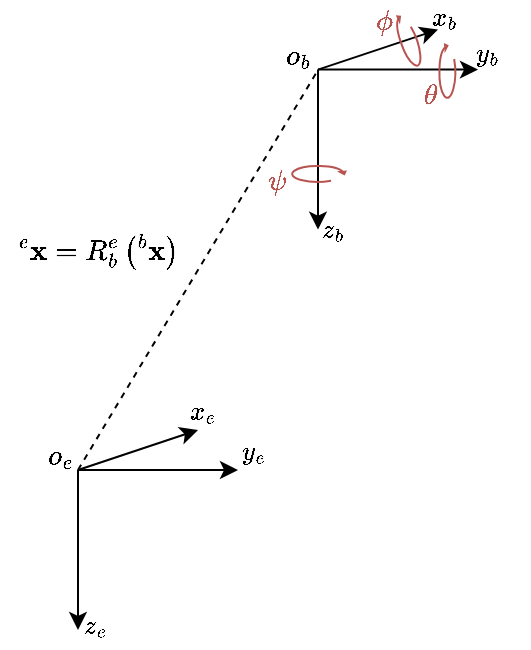 <mxfile version="14.5.1" type="device"><diagram id="z3DfXwL0FU1dGQ2CWR2j" name="Page-1"><mxGraphModel dx="621" dy="461" grid="1" gridSize="10" guides="1" tooltips="1" connect="1" arrows="1" fold="1" page="1" pageScale="1" pageWidth="1100" pageHeight="850" math="1" shadow="0"><root><mxCell id="0"/><mxCell id="1" parent="0"/><mxCell id="jEdBFj2RZNb9rxRk1R7j-14" value="$$o_b$$" style="text;html=1;strokeColor=none;fillColor=none;align=center;verticalAlign=middle;whiteSpace=wrap;rounded=0;labelBackgroundColor=none;" vertex="1" parent="1"><mxGeometry x="330" y="142.81" width="40" height="20" as="geometry"/></mxCell><mxCell id="jEdBFj2RZNb9rxRk1R7j-7" value="$$o_e$$" style="text;html=1;strokeColor=none;fillColor=none;align=center;verticalAlign=middle;whiteSpace=wrap;rounded=0;labelBackgroundColor=none;" vertex="1" parent="1"><mxGeometry x="211" y="343" width="40" height="20" as="geometry"/></mxCell><mxCell id="jEdBFj2RZNb9rxRk1R7j-1" value="" style="endArrow=classic;html=1;" edge="1" parent="1"><mxGeometry width="50" height="50" relative="1" as="geometry"><mxPoint x="240" y="360" as="sourcePoint"/><mxPoint x="240" y="440" as="targetPoint"/></mxGeometry></mxCell><mxCell id="jEdBFj2RZNb9rxRk1R7j-2" value="$$z_e$$" style="edgeLabel;html=1;align=center;verticalAlign=middle;resizable=0;points=[];labelBackgroundColor=none;" vertex="1" connectable="0" parent="jEdBFj2RZNb9rxRk1R7j-1"><mxGeometry x="-0.35" y="3" relative="1" as="geometry"><mxPoint x="5" y="52" as="offset"/></mxGeometry></mxCell><mxCell id="jEdBFj2RZNb9rxRk1R7j-3" value="" style="endArrow=classic;html=1;" edge="1" parent="1"><mxGeometry width="50" height="50" relative="1" as="geometry"><mxPoint x="240" y="360" as="sourcePoint"/><mxPoint x="320" y="360" as="targetPoint"/></mxGeometry></mxCell><mxCell id="jEdBFj2RZNb9rxRk1R7j-4" value="$$y_e$$" style="edgeLabel;html=1;align=center;verticalAlign=middle;resizable=0;points=[];labelBackgroundColor=none;" vertex="1" connectable="0" parent="jEdBFj2RZNb9rxRk1R7j-3"><mxGeometry x="0.6" y="-2" relative="1" as="geometry"><mxPoint x="23" y="-11" as="offset"/></mxGeometry></mxCell><mxCell id="jEdBFj2RZNb9rxRk1R7j-5" value="" style="endArrow=classic;html=1;" edge="1" parent="1"><mxGeometry width="50" height="50" relative="1" as="geometry"><mxPoint x="240" y="360" as="sourcePoint"/><mxPoint x="300" y="340" as="targetPoint"/></mxGeometry></mxCell><mxCell id="jEdBFj2RZNb9rxRk1R7j-6" value="$$x_e$$" style="edgeLabel;html=1;align=center;verticalAlign=middle;resizable=0;points=[];labelBackgroundColor=none;" vertex="1" connectable="0" parent="jEdBFj2RZNb9rxRk1R7j-5"><mxGeometry x="0.39" y="2" relative="1" as="geometry"><mxPoint x="21" y="-13" as="offset"/></mxGeometry></mxCell><mxCell id="jEdBFj2RZNb9rxRk1R7j-8" value="" style="endArrow=classic;html=1;" edge="1" parent="1"><mxGeometry width="50" height="50" relative="1" as="geometry"><mxPoint x="360" y="159.81" as="sourcePoint"/><mxPoint x="360" y="239.81" as="targetPoint"/></mxGeometry></mxCell><mxCell id="jEdBFj2RZNb9rxRk1R7j-9" value="$$z_b$$" style="edgeLabel;html=1;align=center;verticalAlign=middle;resizable=0;points=[];labelBackgroundColor=none;" vertex="1" connectable="0" parent="jEdBFj2RZNb9rxRk1R7j-8"><mxGeometry x="-0.35" y="3" relative="1" as="geometry"><mxPoint x="4" y="54.17" as="offset"/></mxGeometry></mxCell><mxCell id="jEdBFj2RZNb9rxRk1R7j-10" value="" style="endArrow=classic;html=1;" edge="1" parent="1"><mxGeometry width="50" height="50" relative="1" as="geometry"><mxPoint x="360" y="159.81" as="sourcePoint"/><mxPoint x="440" y="159.81" as="targetPoint"/></mxGeometry></mxCell><mxCell id="jEdBFj2RZNb9rxRk1R7j-11" value="$$y_b$$" style="edgeLabel;html=1;align=center;verticalAlign=middle;resizable=0;points=[];labelBackgroundColor=none;" vertex="1" connectable="0" parent="jEdBFj2RZNb9rxRk1R7j-10"><mxGeometry x="0.6" y="-2" relative="1" as="geometry"><mxPoint x="20" y="-10" as="offset"/></mxGeometry></mxCell><mxCell id="jEdBFj2RZNb9rxRk1R7j-12" value="" style="endArrow=classic;html=1;" edge="1" parent="1"><mxGeometry width="50" height="50" relative="1" as="geometry"><mxPoint x="360" y="159.81" as="sourcePoint"/><mxPoint x="420" y="139.81" as="targetPoint"/></mxGeometry></mxCell><mxCell id="jEdBFj2RZNb9rxRk1R7j-13" value="$$x_b$$" style="edgeLabel;html=1;align=center;verticalAlign=middle;resizable=0;points=[];labelBackgroundColor=none;" vertex="1" connectable="0" parent="jEdBFj2RZNb9rxRk1R7j-12"><mxGeometry x="0.39" y="2" relative="1" as="geometry"><mxPoint x="21.67" y="-10.04" as="offset"/></mxGeometry></mxCell><mxCell id="jEdBFj2RZNb9rxRk1R7j-15" value="" style="endArrow=none;dashed=1;html=1;" edge="1" parent="1"><mxGeometry width="50" height="50" relative="1" as="geometry"><mxPoint x="240" y="360" as="sourcePoint"/><mxPoint x="360" y="160" as="targetPoint"/></mxGeometry></mxCell><mxCell id="jEdBFj2RZNb9rxRk1R7j-17" value="$${}^e{\mathbf{x}} = R_b^e\left(&lt;br&gt;{}^b \mathbf{x}\right)$$" style="text;html=1;strokeColor=none;fillColor=none;align=center;verticalAlign=middle;whiteSpace=wrap;rounded=0;labelBackgroundColor=none;" vertex="1" parent="1"><mxGeometry x="230" y="240" width="40" height="20" as="geometry"/></mxCell><mxCell id="jEdBFj2RZNb9rxRk1R7j-23" value="" style="verticalLabelPosition=bottom;html=1;verticalAlign=top;strokeWidth=1;shape=mxgraph.lean_mapping.physical_pull;pointerEvents=1;labelBackgroundColor=none;flipV=1;aspect=fixed;fillColor=none;strokeColor=#B85450;" vertex="1" parent="1"><mxGeometry x="347" y="208" width="26.67" height="8" as="geometry"/></mxCell><mxCell id="jEdBFj2RZNb9rxRk1R7j-24" value="$$\psi$$" style="text;html=1;align=center;verticalAlign=middle;whiteSpace=wrap;rounded=0;labelBackgroundColor=none;fontColor=#B85450;" vertex="1" parent="1"><mxGeometry x="320.33" y="206" width="40" height="20" as="geometry"/></mxCell><mxCell id="jEdBFj2RZNb9rxRk1R7j-25" value="" style="verticalLabelPosition=bottom;html=1;verticalAlign=top;strokeWidth=1;shape=mxgraph.lean_mapping.physical_pull;pointerEvents=1;labelBackgroundColor=none;fillColor=#000000;flipV=1;direction=south;flipH=0;aspect=fixed;fontColor=#B85450;strokeColor=#B85450;" vertex="1" parent="1"><mxGeometry x="420.665" y="147.335" width="8" height="26.67" as="geometry"/></mxCell><mxCell id="jEdBFj2RZNb9rxRk1R7j-26" value="$$\theta$$" style="text;html=1;strokeColor=none;fillColor=none;align=center;verticalAlign=middle;whiteSpace=wrap;rounded=0;labelBackgroundColor=none;fontColor=#B85450;" vertex="1" parent="1"><mxGeometry x="396.33" y="163.01" width="40" height="20" as="geometry"/></mxCell><mxCell id="jEdBFj2RZNb9rxRk1R7j-29" value="" style="verticalLabelPosition=bottom;html=1;verticalAlign=top;strokeWidth=1;shape=mxgraph.lean_mapping.physical_pull;pointerEvents=1;labelBackgroundColor=none;fillColor=#000000;flipV=1;direction=south;flipH=0;aspect=fixed;rotation=-20;fontColor=#B85450;strokeColor=#B85450;" vertex="1" parent="1"><mxGeometry x="401.325" y="131.995" width="8" height="26.67" as="geometry"/></mxCell><mxCell id="jEdBFj2RZNb9rxRk1R7j-30" value="$$\phi$$" style="text;html=1;strokeColor=none;fillColor=none;align=center;verticalAlign=middle;whiteSpace=wrap;rounded=0;labelBackgroundColor=none;fontColor=#B85450;" vertex="1" parent="1"><mxGeometry x="373" y="125.81" width="40" height="20" as="geometry"/></mxCell></root></mxGraphModel></diagram></mxfile>